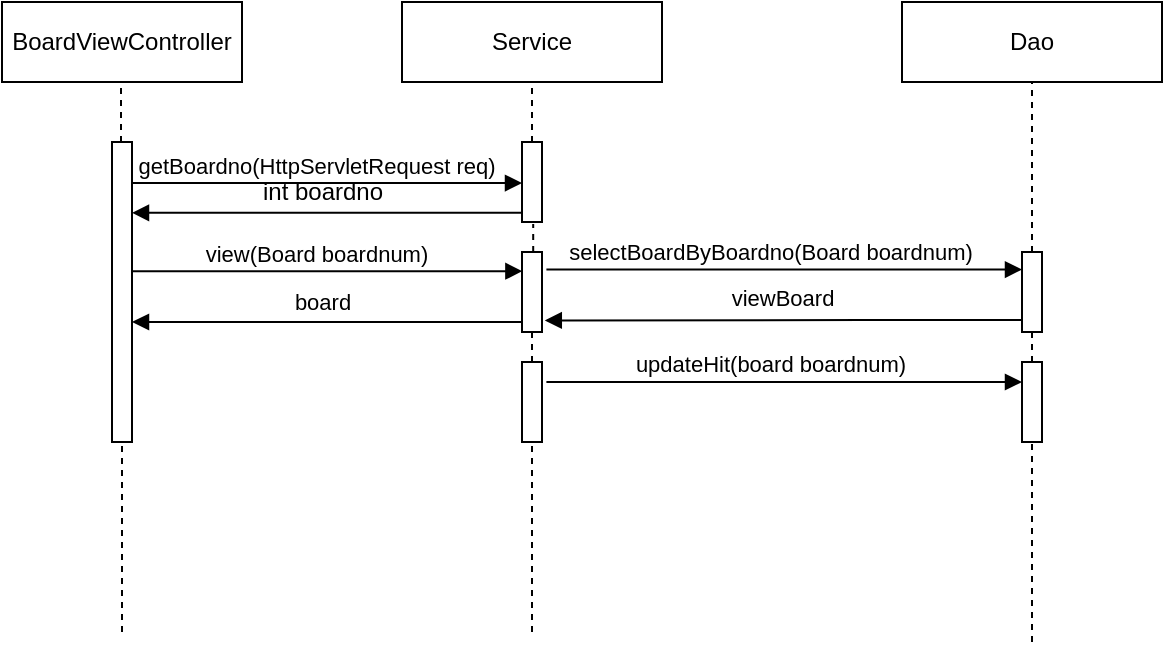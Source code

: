 <mxfile version="13.2.6" type="github">
  <diagram id="mM8BfhB0ug2EMRv0EJna" name="Page-1">
    <mxGraphModel dx="509" dy="577" grid="1" gridSize="10" guides="1" tooltips="1" connect="1" arrows="1" fold="1" page="1" pageScale="1" pageWidth="1100" pageHeight="850" math="0" shadow="0">
      <root>
        <mxCell id="0" />
        <mxCell id="1" parent="0" />
        <mxCell id="t1NXMLt-jvlbNoCUIiNC-1" value="BoardViewController" style="rounded=0;whiteSpace=wrap;html=1;" parent="1" vertex="1">
          <mxGeometry x="140" y="110" width="120" height="40" as="geometry" />
        </mxCell>
        <mxCell id="t1NXMLt-jvlbNoCUIiNC-2" value="Service" style="rounded=0;whiteSpace=wrap;html=1;" parent="1" vertex="1">
          <mxGeometry x="340" y="110" width="130" height="40" as="geometry" />
        </mxCell>
        <mxCell id="t1NXMLt-jvlbNoCUIiNC-3" value="Dao" style="rounded=0;whiteSpace=wrap;html=1;" parent="1" vertex="1">
          <mxGeometry x="590" y="110" width="130" height="40" as="geometry" />
        </mxCell>
        <mxCell id="t1NXMLt-jvlbNoCUIiNC-4" value="" style="endArrow=none;dashed=1;html=1;" parent="1" edge="1">
          <mxGeometry width="50" height="50" relative="1" as="geometry">
            <mxPoint x="199.5" y="180" as="sourcePoint" />
            <mxPoint x="199.5" y="150" as="targetPoint" />
          </mxGeometry>
        </mxCell>
        <mxCell id="t1NXMLt-jvlbNoCUIiNC-5" value="" style="endArrow=none;dashed=1;html=1;" parent="1" target="t1NXMLt-jvlbNoCUIiNC-11" edge="1">
          <mxGeometry width="50" height="50" relative="1" as="geometry">
            <mxPoint x="200" y="425" as="sourcePoint" />
            <mxPoint x="210" y="235" as="targetPoint" />
          </mxGeometry>
        </mxCell>
        <mxCell id="t1NXMLt-jvlbNoCUIiNC-6" value="" style="endArrow=none;dashed=1;html=1;entryX=0.5;entryY=1;entryDx=0;entryDy=0;" parent="1" source="t1NXMLt-jvlbNoCUIiNC-10" target="t1NXMLt-jvlbNoCUIiNC-2" edge="1">
          <mxGeometry width="50" height="50" relative="1" as="geometry">
            <mxPoint x="480" y="180" as="sourcePoint" />
            <mxPoint x="475" y="340" as="targetPoint" />
          </mxGeometry>
        </mxCell>
        <mxCell id="t1NXMLt-jvlbNoCUIiNC-7" value="" style="endArrow=none;dashed=1;html=1;entryX=0.5;entryY=1;entryDx=0;entryDy=0;" parent="1" source="t1NXMLt-jvlbNoCUIiNC-41" target="t1NXMLt-jvlbNoCUIiNC-3" edge="1">
          <mxGeometry width="50" height="50" relative="1" as="geometry">
            <mxPoint x="790" y="415" as="sourcePoint" />
            <mxPoint x="560" y="160" as="targetPoint" />
          </mxGeometry>
        </mxCell>
        <mxCell id="t1NXMLt-jvlbNoCUIiNC-8" value="" style="endArrow=none;dashed=1;html=1;entryX=0.56;entryY=1.025;entryDx=0;entryDy=0;entryPerimeter=0;" parent="1" source="t1NXMLt-jvlbNoCUIiNC-39" target="t1NXMLt-jvlbNoCUIiNC-10" edge="1">
          <mxGeometry width="50" height="50" relative="1" as="geometry">
            <mxPoint x="480" y="425" as="sourcePoint" />
            <mxPoint x="480" y="220" as="targetPoint" />
          </mxGeometry>
        </mxCell>
        <mxCell id="t1NXMLt-jvlbNoCUIiNC-11" value="" style="html=1;points=[];perimeter=orthogonalPerimeter;" parent="1" vertex="1">
          <mxGeometry x="195" y="180" width="10" height="150" as="geometry" />
        </mxCell>
        <mxCell id="t1NXMLt-jvlbNoCUIiNC-16" value="" style="html=1;verticalAlign=bottom;endArrow=block;exitX=0;exitY=0.885;exitDx=0;exitDy=0;exitPerimeter=0;" parent="1" source="t1NXMLt-jvlbNoCUIiNC-10" target="t1NXMLt-jvlbNoCUIiNC-11" edge="1">
          <mxGeometry x="0.035" y="-3" width="80" relative="1" as="geometry">
            <mxPoint x="473" y="216" as="sourcePoint" />
            <mxPoint x="250" y="216" as="targetPoint" />
            <mxPoint as="offset" />
          </mxGeometry>
        </mxCell>
        <mxCell id="t1NXMLt-jvlbNoCUIiNC-39" value="" style="html=1;points=[];perimeter=orthogonalPerimeter;" parent="1" vertex="1">
          <mxGeometry x="400" y="235" width="10" height="40" as="geometry" />
        </mxCell>
        <mxCell id="t1NXMLt-jvlbNoCUIiNC-40" value="" style="endArrow=none;dashed=1;html=1;entryX=0.5;entryY=1;entryDx=0;entryDy=0;" parent="1" target="t1NXMLt-jvlbNoCUIiNC-39" edge="1" source="IkbPE3b386Il1y5BWXdk-5">
          <mxGeometry width="50" height="50" relative="1" as="geometry">
            <mxPoint x="405" y="425" as="sourcePoint" />
            <mxPoint x="480" y="220" as="targetPoint" />
          </mxGeometry>
        </mxCell>
        <mxCell id="t1NXMLt-jvlbNoCUIiNC-41" value="" style="html=1;points=[];perimeter=orthogonalPerimeter;" parent="1" vertex="1">
          <mxGeometry x="650" y="235" width="10" height="40" as="geometry" />
        </mxCell>
        <mxCell id="t1NXMLt-jvlbNoCUIiNC-42" value="" style="endArrow=none;dashed=1;html=1;entryX=0.5;entryY=1;entryDx=0;entryDy=0;" parent="1" target="t1NXMLt-jvlbNoCUIiNC-41" edge="1" source="IkbPE3b386Il1y5BWXdk-7">
          <mxGeometry width="50" height="50" relative="1" as="geometry">
            <mxPoint x="655" y="430" as="sourcePoint" />
            <mxPoint x="790" y="150" as="targetPoint" />
          </mxGeometry>
        </mxCell>
        <mxCell id="t1NXMLt-jvlbNoCUIiNC-10" value="" style="html=1;points=[];perimeter=orthogonalPerimeter;" parent="1" vertex="1">
          <mxGeometry x="400" y="180" width="10" height="40" as="geometry" />
        </mxCell>
        <mxCell id="t1NXMLt-jvlbNoCUIiNC-45" value="getBoardno(HttpServletRequest req)" style="html=1;verticalAlign=bottom;endArrow=block;exitX=0.98;exitY=0.137;exitDx=0;exitDy=0;exitPerimeter=0;" parent="1" target="t1NXMLt-jvlbNoCUIiNC-10" edge="1" source="t1NXMLt-jvlbNoCUIiNC-11">
          <mxGeometry x="-0.058" width="80" relative="1" as="geometry">
            <mxPoint x="246" y="192.0" as="sourcePoint" />
            <mxPoint x="476" y="192.0" as="targetPoint" />
            <mxPoint as="offset" />
          </mxGeometry>
        </mxCell>
        <mxCell id="t1NXMLt-jvlbNoCUIiNC-52" value="view(Board boardnum)" style="html=1;verticalAlign=bottom;endArrow=block;entryX=0.02;entryY=0.24;entryDx=0;entryDy=0;entryPerimeter=0;" parent="1" target="t1NXMLt-jvlbNoCUIiNC-39" edge="1" source="t1NXMLt-jvlbNoCUIiNC-11">
          <mxGeometry x="-0.058" width="80" relative="1" as="geometry">
            <mxPoint x="247" y="245" as="sourcePoint" />
            <mxPoint x="400" y="249" as="targetPoint" />
            <mxPoint as="offset" />
          </mxGeometry>
        </mxCell>
        <mxCell id="t1NXMLt-jvlbNoCUIiNC-53" value="" style="html=1;verticalAlign=bottom;endArrow=block;" parent="1" source="t1NXMLt-jvlbNoCUIiNC-39" target="t1NXMLt-jvlbNoCUIiNC-11" edge="1">
          <mxGeometry x="0.035" y="-3" width="80" relative="1" as="geometry">
            <mxPoint x="380" y="305" as="sourcePoint" />
            <mxPoint x="260" y="305" as="targetPoint" />
            <mxPoint as="offset" />
            <Array as="points">
              <mxPoint x="340" y="270" />
            </Array>
          </mxGeometry>
        </mxCell>
        <mxCell id="IkbPE3b386Il1y5BWXdk-4" value="board" style="edgeLabel;html=1;align=center;verticalAlign=middle;resizable=0;points=[];" vertex="1" connectable="0" parent="t1NXMLt-jvlbNoCUIiNC-53">
          <mxGeometry x="-0.046" relative="1" as="geometry">
            <mxPoint x="-7" y="-10" as="offset" />
          </mxGeometry>
        </mxCell>
        <mxCell id="t1NXMLt-jvlbNoCUIiNC-55" value="int boardno" style="text;html=1;align=center;verticalAlign=middle;resizable=0;points=[];autosize=1;" parent="1" vertex="1">
          <mxGeometry x="260" y="195" width="80" height="20" as="geometry" />
        </mxCell>
        <mxCell id="t1NXMLt-jvlbNoCUIiNC-56" value="selectBoardByBoardno(Board boardnum)" style="html=1;verticalAlign=bottom;endArrow=block;exitX=1.22;exitY=0.22;exitDx=0;exitDy=0;exitPerimeter=0;" parent="1" source="t1NXMLt-jvlbNoCUIiNC-39" target="t1NXMLt-jvlbNoCUIiNC-41" edge="1">
          <mxGeometry x="-0.058" width="80" relative="1" as="geometry">
            <mxPoint x="409" y="251" as="sourcePoint" />
            <mxPoint x="410" y="259" as="targetPoint" />
            <mxPoint as="offset" />
          </mxGeometry>
        </mxCell>
        <mxCell id="t1NXMLt-jvlbNoCUIiNC-62" value="" style="html=1;verticalAlign=bottom;endArrow=block;entryX=1.14;entryY=0.78;entryDx=0;entryDy=0;entryPerimeter=0;" parent="1" edge="1">
          <mxGeometry x="0.035" y="-3" width="80" relative="1" as="geometry">
            <mxPoint x="650" y="269" as="sourcePoint" />
            <mxPoint x="411.4" y="269.2" as="targetPoint" />
            <mxPoint as="offset" />
            <Array as="points">
              <mxPoint x="580" y="269" />
            </Array>
          </mxGeometry>
        </mxCell>
        <mxCell id="IkbPE3b386Il1y5BWXdk-3" value="viewBoard" style="edgeLabel;html=1;align=center;verticalAlign=middle;resizable=0;points=[];" vertex="1" connectable="0" parent="t1NXMLt-jvlbNoCUIiNC-62">
          <mxGeometry x="-0.085" y="1" relative="1" as="geometry">
            <mxPoint x="-11" y="-12.2" as="offset" />
          </mxGeometry>
        </mxCell>
        <mxCell id="IkbPE3b386Il1y5BWXdk-5" value="" style="html=1;points=[];perimeter=orthogonalPerimeter;" vertex="1" parent="1">
          <mxGeometry x="400" y="290" width="10" height="40" as="geometry" />
        </mxCell>
        <mxCell id="IkbPE3b386Il1y5BWXdk-6" value="" style="endArrow=none;dashed=1;html=1;entryX=0.5;entryY=1;entryDx=0;entryDy=0;" edge="1" parent="1" target="IkbPE3b386Il1y5BWXdk-5">
          <mxGeometry width="50" height="50" relative="1" as="geometry">
            <mxPoint x="405" y="425" as="sourcePoint" />
            <mxPoint x="405" y="275" as="targetPoint" />
          </mxGeometry>
        </mxCell>
        <mxCell id="IkbPE3b386Il1y5BWXdk-7" value="" style="html=1;points=[];perimeter=orthogonalPerimeter;" vertex="1" parent="1">
          <mxGeometry x="650" y="290" width="10" height="40" as="geometry" />
        </mxCell>
        <mxCell id="IkbPE3b386Il1y5BWXdk-8" value="" style="endArrow=none;dashed=1;html=1;entryX=0.5;entryY=1;entryDx=0;entryDy=0;" edge="1" parent="1" target="IkbPE3b386Il1y5BWXdk-7">
          <mxGeometry width="50" height="50" relative="1" as="geometry">
            <mxPoint x="655" y="430" as="sourcePoint" />
            <mxPoint x="655" y="275" as="targetPoint" />
          </mxGeometry>
        </mxCell>
        <mxCell id="IkbPE3b386Il1y5BWXdk-9" value="updateHit(board boardnum)" style="html=1;verticalAlign=bottom;endArrow=block;exitX=1.22;exitY=0.22;exitDx=0;exitDy=0;exitPerimeter=0;" edge="1" parent="1">
          <mxGeometry x="-0.058" width="80" relative="1" as="geometry">
            <mxPoint x="412.2" y="300.0" as="sourcePoint" />
            <mxPoint x="650" y="300.0" as="targetPoint" />
            <mxPoint as="offset" />
          </mxGeometry>
        </mxCell>
      </root>
    </mxGraphModel>
  </diagram>
</mxfile>
